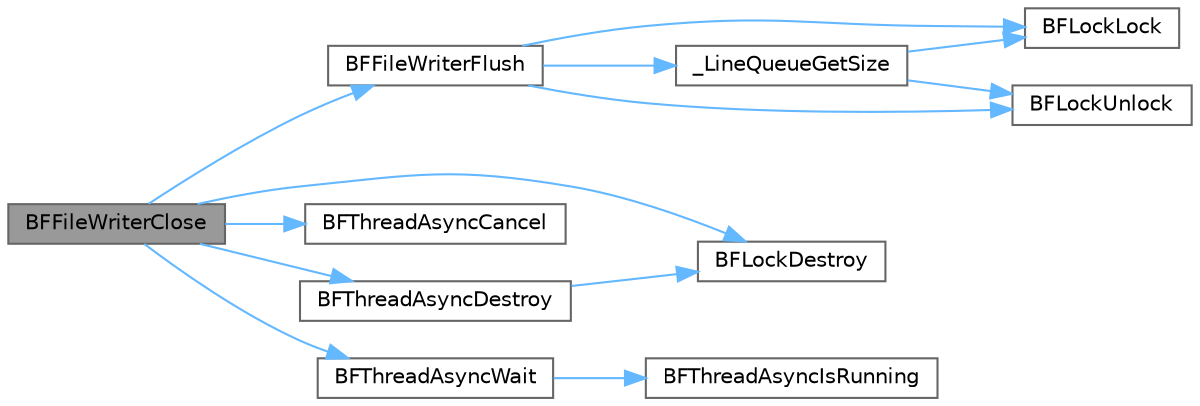 digraph "BFFileWriterClose"
{
 // LATEX_PDF_SIZE
  bgcolor="transparent";
  edge [fontname=Helvetica,fontsize=10,labelfontname=Helvetica,labelfontsize=10];
  node [fontname=Helvetica,fontsize=10,shape=box,height=0.2,width=0.4];
  rankdir="LR";
  Node1 [id="Node000001",label="BFFileWriterClose",height=0.2,width=0.4,color="gray40", fillcolor="grey60", style="filled", fontcolor="black",tooltip=" "];
  Node1 -> Node2 [id="edge1_Node000001_Node000002",color="steelblue1",style="solid",tooltip=" "];
  Node2 [id="Node000002",label="BFFileWriterFlush",height=0.2,width=0.4,color="grey40", fillcolor="white", style="filled",URL="$de/db5/filewriter_8c.html#a72816265bfd51104bf37ab0461bcfb13",tooltip=" "];
  Node2 -> Node3 [id="edge2_Node000002_Node000003",color="steelblue1",style="solid",tooltip=" "];
  Node3 [id="Node000003",label="_LineQueueGetSize",height=0.2,width=0.4,color="grey40", fillcolor="white", style="filled",URL="$de/db5/filewriter_8c.html#af9ea174ea120bf8c983dcca4a8ce102c",tooltip=" "];
  Node3 -> Node4 [id="edge3_Node000003_Node000004",color="steelblue1",style="solid",tooltip=" "];
  Node4 [id="Node000004",label="BFLockLock",height=0.2,width=0.4,color="grey40", fillcolor="white", style="filled",URL="$da/dae/lock_8c.html#af386159cdc4e9ecc2d91082fc8d575e4",tooltip=" "];
  Node3 -> Node5 [id="edge4_Node000003_Node000005",color="steelblue1",style="solid",tooltip=" "];
  Node5 [id="Node000005",label="BFLockUnlock",height=0.2,width=0.4,color="grey40", fillcolor="white", style="filled",URL="$da/dae/lock_8c.html#a8e16ea133a5567cb30d0dc33d02389f3",tooltip=" "];
  Node2 -> Node4 [id="edge5_Node000002_Node000004",color="steelblue1",style="solid",tooltip=" "];
  Node2 -> Node5 [id="edge6_Node000002_Node000005",color="steelblue1",style="solid",tooltip=" "];
  Node1 -> Node6 [id="edge7_Node000001_Node000006",color="steelblue1",style="solid",tooltip=" "];
  Node6 [id="Node000006",label="BFLockDestroy",height=0.2,width=0.4,color="grey40", fillcolor="white", style="filled",URL="$da/dae/lock_8c.html#a872c591f89918434bb75147ffe213447",tooltip=" "];
  Node1 -> Node7 [id="edge8_Node000001_Node000007",color="steelblue1",style="solid",tooltip=" "];
  Node7 [id="Node000007",label="BFThreadAsyncCancel",height=0.2,width=0.4,color="grey40", fillcolor="white", style="filled",URL="$d3/de7/thread_8c.html#a9053bdab00db5b5883f892339b29eae6",tooltip=" "];
  Node1 -> Node8 [id="edge9_Node000001_Node000008",color="steelblue1",style="solid",tooltip=" "];
  Node8 [id="Node000008",label="BFThreadAsyncDestroy",height=0.2,width=0.4,color="grey40", fillcolor="white", style="filled",URL="$d3/de7/thread_8c.html#af3844706d8b1b2102c7435b4e1a9342d",tooltip=" "];
  Node8 -> Node6 [id="edge10_Node000008_Node000006",color="steelblue1",style="solid",tooltip=" "];
  Node1 -> Node9 [id="edge11_Node000001_Node000009",color="steelblue1",style="solid",tooltip=" "];
  Node9 [id="Node000009",label="BFThreadAsyncWait",height=0.2,width=0.4,color="grey40", fillcolor="white", style="filled",URL="$d3/de7/thread_8c.html#a3023319dab656b0f7e64c438129a4b97",tooltip=" "];
  Node9 -> Node10 [id="edge12_Node000009_Node000010",color="steelblue1",style="solid",tooltip=" "];
  Node10 [id="Node000010",label="BFThreadAsyncIsRunning",height=0.2,width=0.4,color="grey40", fillcolor="white", style="filled",URL="$d3/de7/thread_8c.html#a1c527f2732dfc5dd369d67b1c233a6a7",tooltip=" "];
}

